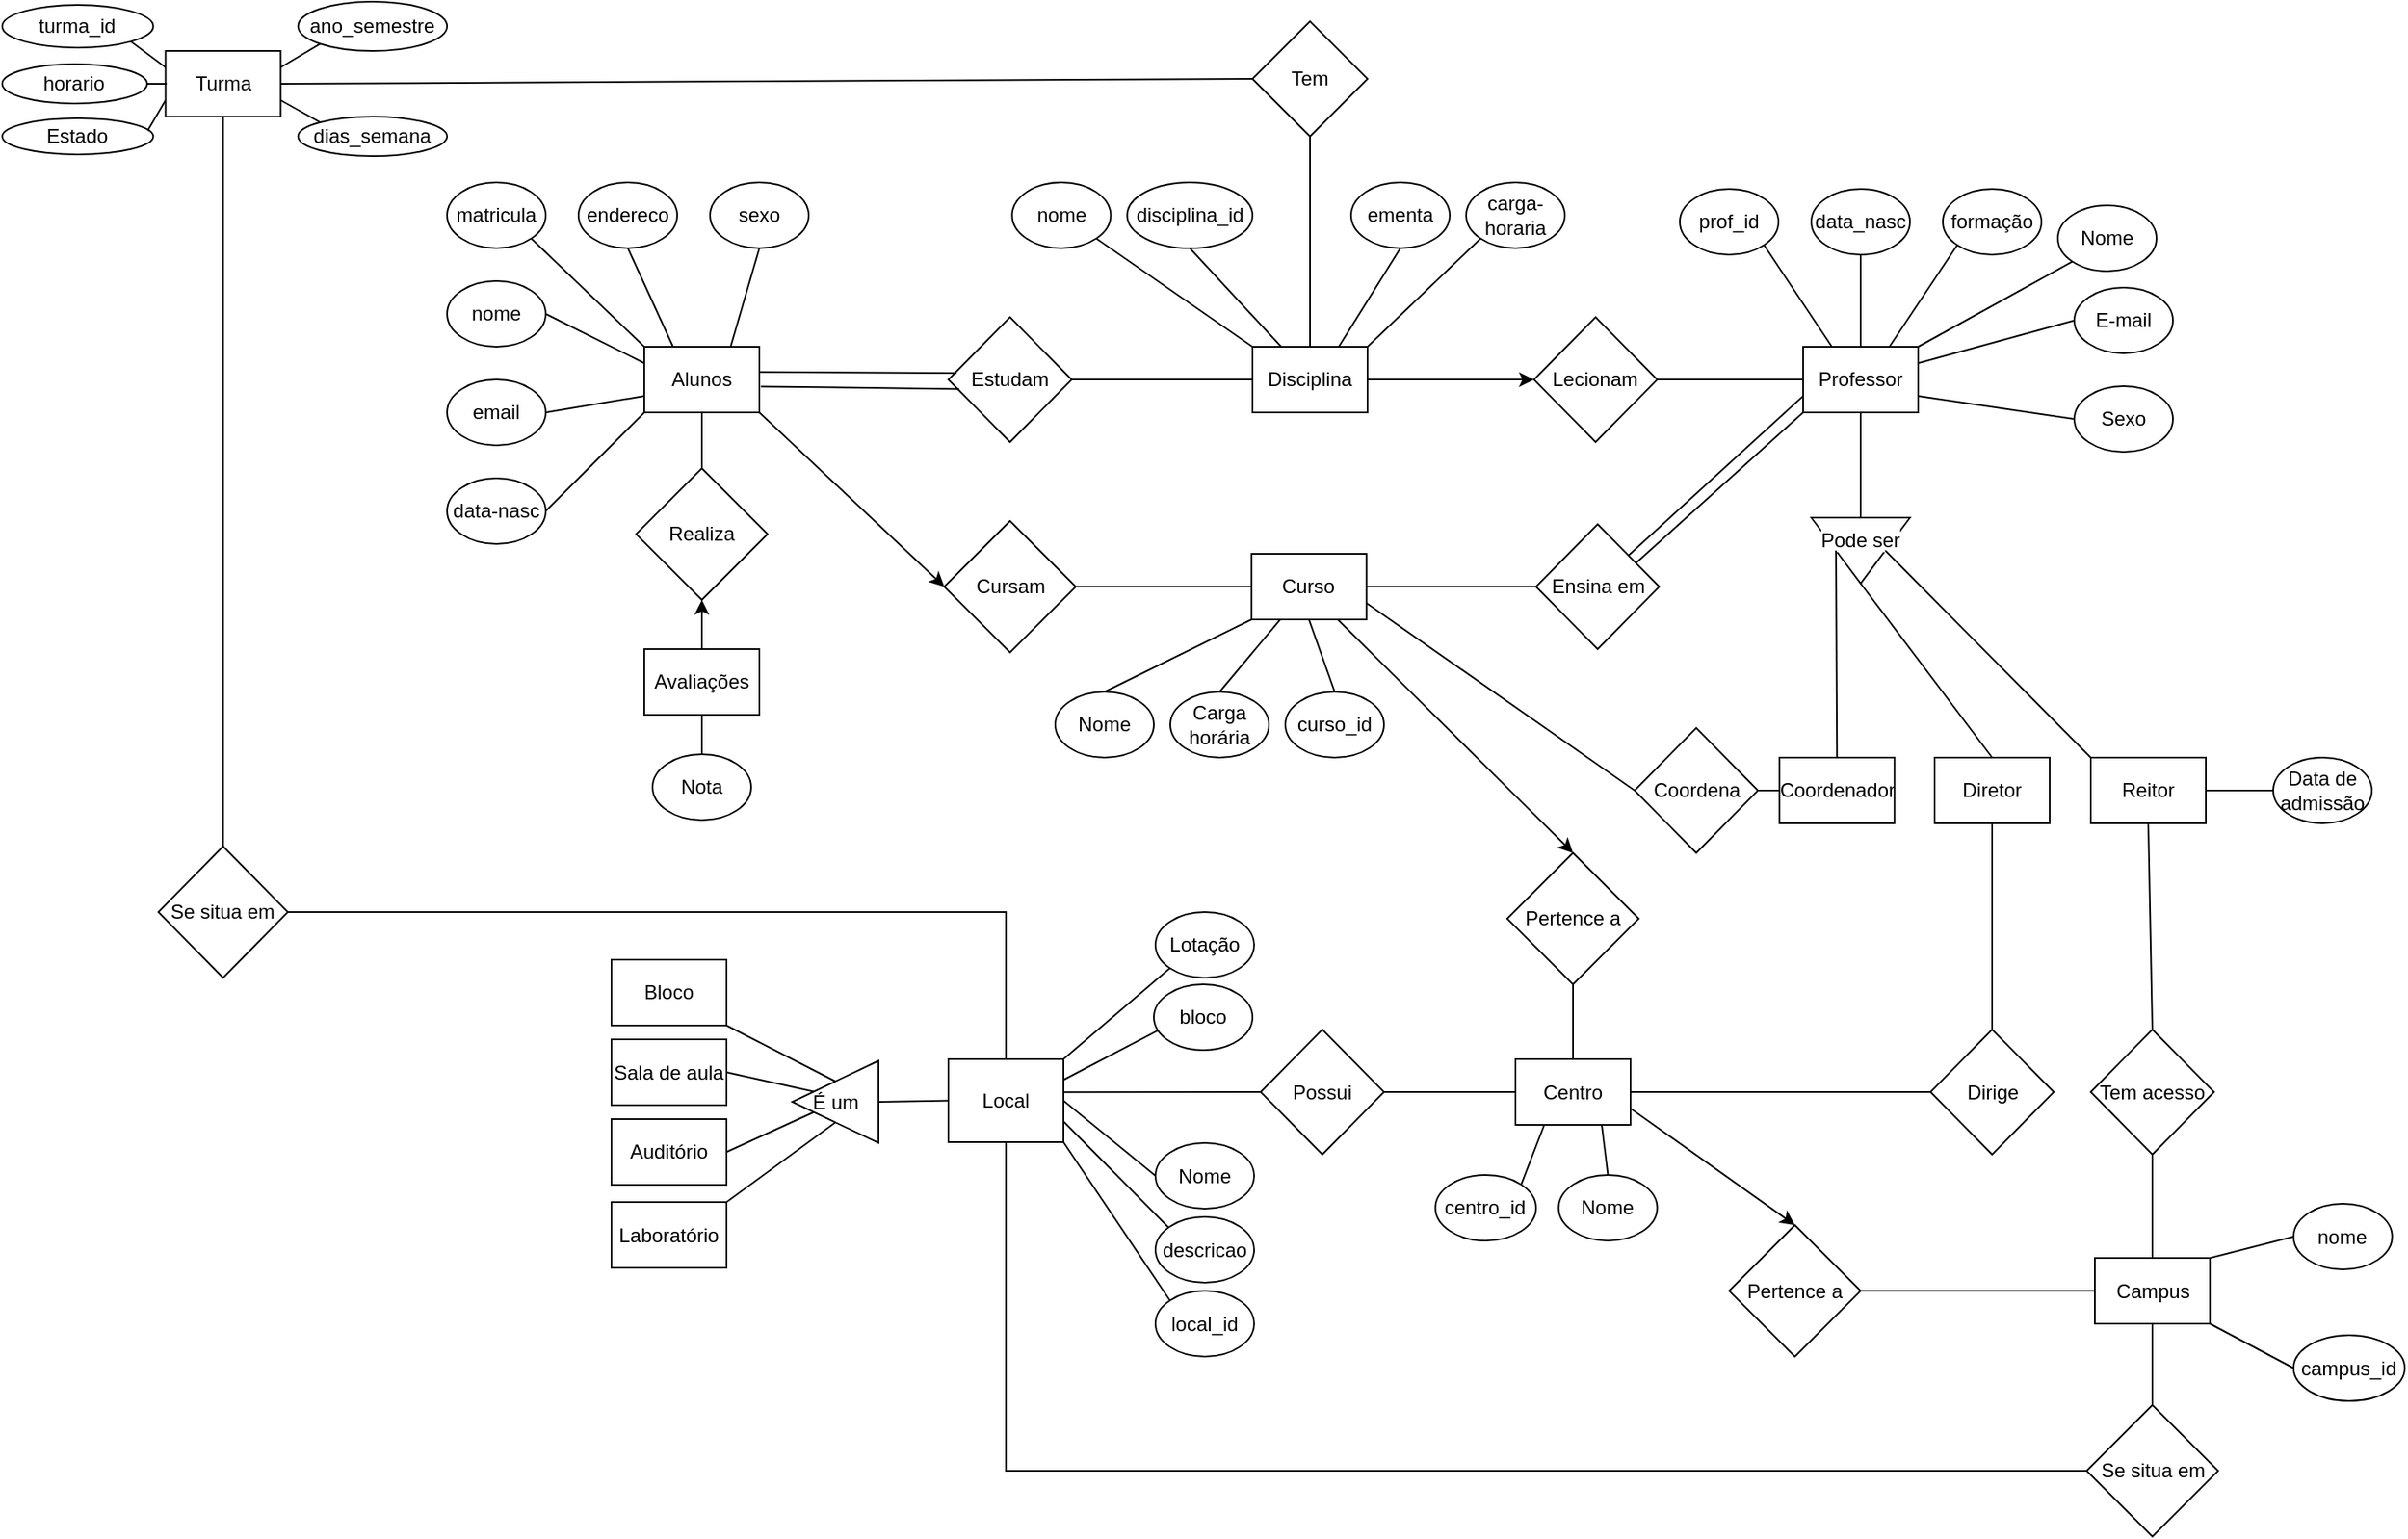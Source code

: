 <mxfile version="20.3.6" type="github">
  <diagram id="R2lEEEUBdFMjLlhIrx00" name="Page-1">
    <mxGraphModel dx="1276" dy="945" grid="0" gridSize="10" guides="1" tooltips="1" connect="1" arrows="1" fold="1" page="0" pageScale="1" pageWidth="1169" pageHeight="827" math="0" shadow="0" extFonts="Permanent Marker^https://fonts.googleapis.com/css?family=Permanent+Marker">
      <root>
        <mxCell id="0" />
        <mxCell id="1" parent="0" />
        <mxCell id="e1uVySr2OCQzvFWpXJg2-6" value="Professor" style="rounded=0;whiteSpace=wrap;html=1;" parent="1" vertex="1">
          <mxGeometry x="685" y="136" width="70" height="40" as="geometry" />
        </mxCell>
        <mxCell id="LbVnibOzP1Dr1l7WmBHD-3" style="rounded=0;orthogonalLoop=1;jettySize=auto;html=1;exitX=0;exitY=0.5;exitDx=0;exitDy=0;endArrow=none;endFill=0;entryX=1;entryY=0.5;entryDx=0;entryDy=0;" parent="1" source="e1uVySr2OCQzvFWpXJg2-7" target="e1uVySr2OCQzvFWpXJg2-99" edge="1">
          <mxGeometry relative="1" as="geometry">
            <mxPoint x="870" y="717.227" as="targetPoint" />
          </mxGeometry>
        </mxCell>
        <mxCell id="e1uVySr2OCQzvFWpXJg2-7" value="Campus" style="rounded=0;whiteSpace=wrap;html=1;" parent="1" vertex="1">
          <mxGeometry x="862.5" y="690.5" width="70" height="40" as="geometry" />
        </mxCell>
        <mxCell id="e1uVySr2OCQzvFWpXJg2-8" value="Centro" style="rounded=0;whiteSpace=wrap;html=1;" parent="1" vertex="1">
          <mxGeometry x="510" y="569.5" width="70" height="40" as="geometry" />
        </mxCell>
        <mxCell id="LbVnibOzP1Dr1l7WmBHD-20" style="edgeStyle=none;rounded=0;orthogonalLoop=1;jettySize=auto;html=1;startArrow=none;startFill=0;endArrow=none;endFill=0;entryX=0;entryY=0.5;entryDx=0;entryDy=0;exitX=0.5;exitY=1;exitDx=0;exitDy=0;" parent="1" source="e1uVySr2OCQzvFWpXJg2-10" target="e1uVySr2OCQzvFWpXJg2-155" edge="1">
          <mxGeometry relative="1" as="geometry">
            <mxPoint x="850" y="830" as="targetPoint" />
            <mxPoint x="198" y="690" as="sourcePoint" />
            <Array as="points">
              <mxPoint x="200" y="820" />
            </Array>
          </mxGeometry>
        </mxCell>
        <mxCell id="LbVnibOzP1Dr1l7WmBHD-25" style="edgeStyle=none;rounded=0;orthogonalLoop=1;jettySize=auto;html=1;exitX=0.5;exitY=0;exitDx=0;exitDy=0;startArrow=none;startFill=0;endArrow=none;endFill=0;entryX=1;entryY=0.5;entryDx=0;entryDy=0;" parent="1" source="e1uVySr2OCQzvFWpXJg2-10" target="LbVnibOzP1Dr1l7WmBHD-24" edge="1">
          <mxGeometry relative="1" as="geometry">
            <mxPoint x="-230" y="480" as="targetPoint" />
            <Array as="points">
              <mxPoint x="200" y="480" />
            </Array>
          </mxGeometry>
        </mxCell>
        <mxCell id="LbVnibOzP1Dr1l7WmBHD-27" style="edgeStyle=none;rounded=0;orthogonalLoop=1;jettySize=auto;html=1;exitX=1;exitY=0.75;exitDx=0;exitDy=0;startArrow=none;startFill=0;endArrow=none;endFill=0;entryX=0.15;entryY=0.188;entryDx=0;entryDy=0;entryPerimeter=0;" parent="1" source="e1uVySr2OCQzvFWpXJg2-10" target="LbVnibOzP1Dr1l7WmBHD-28" edge="1">
          <mxGeometry relative="1" as="geometry">
            <mxPoint x="300" y="700" as="targetPoint" />
          </mxGeometry>
        </mxCell>
        <mxCell id="LbVnibOzP1Dr1l7WmBHD-30" style="edgeStyle=none;rounded=0;orthogonalLoop=1;jettySize=auto;html=1;exitX=1;exitY=0.25;exitDx=0;exitDy=0;entryX=0.053;entryY=0.692;entryDx=0;entryDy=0;startArrow=none;startFill=0;endArrow=none;endFill=0;entryPerimeter=0;" parent="1" source="e1uVySr2OCQzvFWpXJg2-10" target="LbVnibOzP1Dr1l7WmBHD-29" edge="1">
          <mxGeometry relative="1" as="geometry" />
        </mxCell>
        <mxCell id="LbVnibOzP1Dr1l7WmBHD-31" style="edgeStyle=none;rounded=0;orthogonalLoop=1;jettySize=auto;html=1;exitX=1.001;exitY=0.399;exitDx=0;exitDy=0;startArrow=none;startFill=0;endArrow=none;endFill=0;exitPerimeter=0;entryX=0;entryY=0.5;entryDx=0;entryDy=0;" parent="1" source="e1uVySr2OCQzvFWpXJg2-10" target="LbVnibOzP1Dr1l7WmBHD-32" edge="1">
          <mxGeometry relative="1" as="geometry">
            <mxPoint x="340" y="600" as="targetPoint" />
          </mxGeometry>
        </mxCell>
        <mxCell id="e1uVySr2OCQzvFWpXJg2-10" value="Local" style="rounded=0;whiteSpace=wrap;html=1;" parent="1" vertex="1">
          <mxGeometry x="165" y="569.5" width="70" height="50.5" as="geometry" />
        </mxCell>
        <mxCell id="e1uVySr2OCQzvFWpXJg2-32" value="Nome" style="ellipse;whiteSpace=wrap;html=1;" parent="1" vertex="1">
          <mxGeometry x="840" y="50" width="60" height="40" as="geometry" />
        </mxCell>
        <mxCell id="e1uVySr2OCQzvFWpXJg2-33" value="prof_id" style="ellipse;whiteSpace=wrap;html=1;" parent="1" vertex="1">
          <mxGeometry x="610" y="40" width="60" height="40" as="geometry" />
        </mxCell>
        <mxCell id="e1uVySr2OCQzvFWpXJg2-34" value="E-mail" style="ellipse;whiteSpace=wrap;html=1;" parent="1" vertex="1">
          <mxGeometry x="850" y="100" width="60" height="40" as="geometry" />
        </mxCell>
        <mxCell id="e1uVySr2OCQzvFWpXJg2-35" value="Sexo" style="ellipse;whiteSpace=wrap;html=1;" parent="1" vertex="1">
          <mxGeometry x="850" y="160" width="60" height="40" as="geometry" />
        </mxCell>
        <mxCell id="e1uVySr2OCQzvFWpXJg2-36" value="data_nasc" style="ellipse;whiteSpace=wrap;html=1;" parent="1" vertex="1">
          <mxGeometry x="690" y="40" width="60" height="40" as="geometry" />
        </mxCell>
        <mxCell id="e1uVySr2OCQzvFWpXJg2-37" value="formação" style="ellipse;whiteSpace=wrap;html=1;" parent="1" vertex="1">
          <mxGeometry x="770" y="40" width="60" height="40" as="geometry" />
        </mxCell>
        <mxCell id="e1uVySr2OCQzvFWpXJg2-38" value="campus_id" style="ellipse;whiteSpace=wrap;html=1;" parent="1" vertex="1">
          <mxGeometry x="983.38" y="737.5" width="67.62" height="40" as="geometry" />
        </mxCell>
        <mxCell id="e1uVySr2OCQzvFWpXJg2-39" value="nome" style="ellipse;whiteSpace=wrap;html=1;" parent="1" vertex="1">
          <mxGeometry x="983.38" y="657.5" width="60" height="40" as="geometry" />
        </mxCell>
        <mxCell id="e1uVySr2OCQzvFWpXJg2-41" value="centro_id" style="ellipse;whiteSpace=wrap;html=1;" parent="1" vertex="1">
          <mxGeometry x="461.25" y="640" width="61.25" height="40" as="geometry" />
        </mxCell>
        <mxCell id="e1uVySr2OCQzvFWpXJg2-42" value="Nome" style="ellipse;whiteSpace=wrap;html=1;" parent="1" vertex="1">
          <mxGeometry x="536.25" y="640" width="60" height="40" as="geometry" />
        </mxCell>
        <mxCell id="e1uVySr2OCQzvFWpXJg2-48" value="local_id" style="ellipse;whiteSpace=wrap;html=1;" parent="1" vertex="1">
          <mxGeometry x="291.0" y="710.5" width="60" height="40" as="geometry" />
        </mxCell>
        <mxCell id="e1uVySr2OCQzvFWpXJg2-49" value="Nome" style="ellipse;whiteSpace=wrap;html=1;" parent="1" vertex="1">
          <mxGeometry x="291.0" y="620.5" width="60" height="40" as="geometry" />
        </mxCell>
        <mxCell id="e1uVySr2OCQzvFWpXJg2-52" value="Lotação" style="ellipse;whiteSpace=wrap;html=1;" parent="1" vertex="1">
          <mxGeometry x="291.0" y="480" width="60" height="40" as="geometry" />
        </mxCell>
        <mxCell id="e1uVySr2OCQzvFWpXJg2-53" value="Laboratório" style="rounded=0;whiteSpace=wrap;html=1;" parent="1" vertex="1">
          <mxGeometry x="-40" y="656.5" width="70" height="40" as="geometry" />
        </mxCell>
        <mxCell id="e1uVySr2OCQzvFWpXJg2-54" value="Auditório" style="rounded=0;whiteSpace=wrap;html=1;" parent="1" vertex="1">
          <mxGeometry x="-40" y="606" width="70" height="40" as="geometry" />
        </mxCell>
        <mxCell id="e1uVySr2OCQzvFWpXJg2-55" value="Sala de aula" style="rounded=0;whiteSpace=wrap;html=1;" parent="1" vertex="1">
          <mxGeometry x="-40" y="557.5" width="70" height="40" as="geometry" />
        </mxCell>
        <mxCell id="e1uVySr2OCQzvFWpXJg2-56" value="Bloco" style="rounded=0;whiteSpace=wrap;html=1;" parent="1" vertex="1">
          <mxGeometry x="-40" y="509" width="70" height="40" as="geometry" />
        </mxCell>
        <mxCell id="e1uVySr2OCQzvFWpXJg2-57" value="É um" style="triangle;whiteSpace=wrap;html=1;flipH=1;" parent="1" vertex="1">
          <mxGeometry x="70" y="570.5" width="52.5" height="50" as="geometry" />
        </mxCell>
        <mxCell id="e1uVySr2OCQzvFWpXJg2-64" value="Cursam" style="rhombus;whiteSpace=wrap;html=1;" parent="1" vertex="1">
          <mxGeometry x="162.5" y="242" width="80" height="80" as="geometry" />
        </mxCell>
        <mxCell id="e1uVySr2OCQzvFWpXJg2-65" value="Curso" style="rounded=0;whiteSpace=wrap;html=1;" parent="1" vertex="1">
          <mxGeometry x="349.37" y="262" width="70" height="40" as="geometry" />
        </mxCell>
        <mxCell id="e1uVySr2OCQzvFWpXJg2-66" value="curso_id" style="ellipse;whiteSpace=wrap;html=1;" parent="1" vertex="1">
          <mxGeometry x="370" y="346" width="60" height="40" as="geometry" />
        </mxCell>
        <mxCell id="e1uVySr2OCQzvFWpXJg2-69" value="Carga horária" style="ellipse;whiteSpace=wrap;html=1;" parent="1" vertex="1">
          <mxGeometry x="300" y="346" width="60" height="40" as="geometry" />
        </mxCell>
        <mxCell id="e1uVySr2OCQzvFWpXJg2-70" value="" style="endArrow=none;html=1;rounded=0;exitX=1;exitY=0.5;exitDx=0;exitDy=0;entryX=0;entryY=0.5;entryDx=0;entryDy=0;" parent="1" source="e1uVySr2OCQzvFWpXJg2-64" target="e1uVySr2OCQzvFWpXJg2-65" edge="1">
          <mxGeometry width="50" height="50" relative="1" as="geometry">
            <mxPoint x="400" y="400" as="sourcePoint" />
            <mxPoint x="450" y="350" as="targetPoint" />
          </mxGeometry>
        </mxCell>
        <mxCell id="e1uVySr2OCQzvFWpXJg2-71" value="" style="endArrow=none;html=1;rounded=0;exitX=0;exitY=0.5;exitDx=0;exitDy=0;endFill=0;startArrow=classic;startFill=1;strokeWidth=1;entryX=1;entryY=1;entryDx=0;entryDy=0;" parent="1" source="e1uVySr2OCQzvFWpXJg2-64" target="e1uVySr2OCQzvFWpXJg2-203" edge="1">
          <mxGeometry width="50" height="50" relative="1" as="geometry">
            <mxPoint x="400" y="400" as="sourcePoint" />
            <mxPoint x="210" y="390" as="targetPoint" />
          </mxGeometry>
        </mxCell>
        <mxCell id="e1uVySr2OCQzvFWpXJg2-84" value="" style="endArrow=none;html=1;rounded=0;strokeWidth=1;entryX=0;entryY=1;entryDx=0;entryDy=0;exitX=0.5;exitY=0;exitDx=0;exitDy=0;" parent="1" source="e1uVySr2OCQzvFWpXJg2-166" target="e1uVySr2OCQzvFWpXJg2-65" edge="1">
          <mxGeometry width="50" height="50" relative="1" as="geometry">
            <mxPoint x="310" y="460" as="sourcePoint" />
            <mxPoint x="350" y="484" as="targetPoint" />
          </mxGeometry>
        </mxCell>
        <mxCell id="e1uVySr2OCQzvFWpXJg2-85" value="" style="endArrow=none;html=1;rounded=0;strokeWidth=1;entryX=0.25;entryY=1;entryDx=0;entryDy=0;exitX=0.5;exitY=0;exitDx=0;exitDy=0;" parent="1" source="e1uVySr2OCQzvFWpXJg2-69" target="e1uVySr2OCQzvFWpXJg2-65" edge="1">
          <mxGeometry width="50" height="50" relative="1" as="geometry">
            <mxPoint x="330" y="510" as="sourcePoint" />
            <mxPoint x="340" y="474" as="targetPoint" />
          </mxGeometry>
        </mxCell>
        <mxCell id="e1uVySr2OCQzvFWpXJg2-86" value="" style="endArrow=none;html=1;rounded=0;strokeWidth=1;exitX=0.5;exitY=0;exitDx=0;exitDy=0;entryX=0.5;entryY=1;entryDx=0;entryDy=0;" parent="1" source="e1uVySr2OCQzvFWpXJg2-66" target="e1uVySr2OCQzvFWpXJg2-65" edge="1">
          <mxGeometry width="50" height="50" relative="1" as="geometry">
            <mxPoint x="320" y="504" as="sourcePoint" />
            <mxPoint x="350" y="484" as="targetPoint" />
          </mxGeometry>
        </mxCell>
        <mxCell id="e1uVySr2OCQzvFWpXJg2-88" value="Reitor" style="rounded=0;whiteSpace=wrap;html=1;" parent="1" vertex="1">
          <mxGeometry x="860" y="386" width="70" height="40" as="geometry" />
        </mxCell>
        <mxCell id="e1uVySr2OCQzvFWpXJg2-89" value="Data de admissão" style="ellipse;whiteSpace=wrap;html=1;" parent="1" vertex="1">
          <mxGeometry x="971" y="386" width="60" height="40" as="geometry" />
        </mxCell>
        <mxCell id="e1uVySr2OCQzvFWpXJg2-93" value="" style="endArrow=none;html=1;rounded=0;strokeWidth=1;exitX=0.5;exitY=0;exitDx=0;exitDy=0;entryX=0.75;entryY=1;entryDx=0;entryDy=0;" parent="1" source="e1uVySr2OCQzvFWpXJg2-42" target="e1uVySr2OCQzvFWpXJg2-8" edge="1">
          <mxGeometry width="50" height="50" relative="1" as="geometry">
            <mxPoint x="521.87" y="569.5" as="sourcePoint" />
            <mxPoint x="571.87" y="519.5" as="targetPoint" />
          </mxGeometry>
        </mxCell>
        <mxCell id="e1uVySr2OCQzvFWpXJg2-96" value="Pertence&amp;nbsp;a" style="rhombus;whiteSpace=wrap;html=1;" parent="1" vertex="1">
          <mxGeometry x="505" y="444" width="80" height="80" as="geometry" />
        </mxCell>
        <mxCell id="e1uVySr2OCQzvFWpXJg2-97" value="" style="endArrow=classic;html=1;rounded=0;strokeWidth=1;exitX=0.75;exitY=1;exitDx=0;exitDy=0;entryX=0.5;entryY=0;entryDx=0;entryDy=0;" parent="1" source="e1uVySr2OCQzvFWpXJg2-65" target="e1uVySr2OCQzvFWpXJg2-96" edge="1">
          <mxGeometry width="50" height="50" relative="1" as="geometry">
            <mxPoint x="520" y="720" as="sourcePoint" />
            <mxPoint x="570" y="670" as="targetPoint" />
          </mxGeometry>
        </mxCell>
        <mxCell id="e1uVySr2OCQzvFWpXJg2-98" value="" style="endArrow=none;html=1;rounded=0;strokeWidth=1;exitX=0.5;exitY=1;exitDx=0;exitDy=0;entryX=0.5;entryY=0;entryDx=0;entryDy=0;" parent="1" source="e1uVySr2OCQzvFWpXJg2-96" target="e1uVySr2OCQzvFWpXJg2-8" edge="1">
          <mxGeometry width="50" height="50" relative="1" as="geometry">
            <mxPoint x="520" y="720" as="sourcePoint" />
            <mxPoint x="570" y="670" as="targetPoint" />
          </mxGeometry>
        </mxCell>
        <mxCell id="e1uVySr2OCQzvFWpXJg2-99" value="Pertence&amp;nbsp;a" style="rhombus;whiteSpace=wrap;html=1;" parent="1" vertex="1">
          <mxGeometry x="640" y="670.5" width="80" height="80" as="geometry" />
        </mxCell>
        <mxCell id="e1uVySr2OCQzvFWpXJg2-100" value="" style="endArrow=classic;html=1;rounded=0;strokeWidth=1;entryX=0.5;entryY=0;entryDx=0;entryDy=0;exitX=1;exitY=0.75;exitDx=0;exitDy=0;" parent="1" source="e1uVySr2OCQzvFWpXJg2-8" target="e1uVySr2OCQzvFWpXJg2-99" edge="1">
          <mxGeometry width="50" height="50" relative="1" as="geometry">
            <mxPoint x="560" y="623" as="sourcePoint" />
            <mxPoint x="370.62" y="743" as="targetPoint" />
          </mxGeometry>
        </mxCell>
        <mxCell id="e1uVySr2OCQzvFWpXJg2-126" value="Lecionam" style="rhombus;whiteSpace=wrap;html=1;" parent="1" vertex="1">
          <mxGeometry x="521.25" y="118" width="75" height="76" as="geometry" />
        </mxCell>
        <mxCell id="e1uVySr2OCQzvFWpXJg2-127" value="" style="endArrow=none;html=1;rounded=0;strokeWidth=1;exitX=0;exitY=0.5;exitDx=0;exitDy=0;endFill=0;startArrow=classic;startFill=1;entryX=1;entryY=0.5;entryDx=0;entryDy=0;" parent="1" source="e1uVySr2OCQzvFWpXJg2-126" target="e1uVySr2OCQzvFWpXJg2-217" edge="1">
          <mxGeometry width="50" height="50" relative="1" as="geometry">
            <mxPoint x="550" y="160" as="sourcePoint" />
            <mxPoint x="610" y="150" as="targetPoint" />
          </mxGeometry>
        </mxCell>
        <mxCell id="e1uVySr2OCQzvFWpXJg2-128" value="" style="endArrow=none;html=1;rounded=0;strokeWidth=1;entryX=0;entryY=0.5;entryDx=0;entryDy=0;" parent="1" source="e1uVySr2OCQzvFWpXJg2-126" target="e1uVySr2OCQzvFWpXJg2-6" edge="1">
          <mxGeometry width="50" height="50" relative="1" as="geometry">
            <mxPoint x="810" y="160" as="sourcePoint" />
            <mxPoint x="677.5" y="160" as="targetPoint" />
          </mxGeometry>
        </mxCell>
        <mxCell id="e1uVySr2OCQzvFWpXJg2-129" value="" style="endArrow=none;html=1;rounded=0;strokeWidth=1;exitX=1;exitY=1;exitDx=0;exitDy=0;entryX=0.25;entryY=0;entryDx=0;entryDy=0;" parent="1" source="e1uVySr2OCQzvFWpXJg2-33" target="e1uVySr2OCQzvFWpXJg2-6" edge="1">
          <mxGeometry width="50" height="50" relative="1" as="geometry">
            <mxPoint x="750" y="230" as="sourcePoint" />
            <mxPoint x="800" y="180" as="targetPoint" />
          </mxGeometry>
        </mxCell>
        <mxCell id="e1uVySr2OCQzvFWpXJg2-130" value="" style="endArrow=none;html=1;rounded=0;strokeWidth=1;exitX=0.5;exitY=1;exitDx=0;exitDy=0;entryX=0.5;entryY=0;entryDx=0;entryDy=0;" parent="1" source="e1uVySr2OCQzvFWpXJg2-36" target="e1uVySr2OCQzvFWpXJg2-6" edge="1">
          <mxGeometry width="50" height="50" relative="1" as="geometry">
            <mxPoint x="671.213" y="84.142" as="sourcePoint" />
            <mxPoint x="695" y="150" as="targetPoint" />
          </mxGeometry>
        </mxCell>
        <mxCell id="e1uVySr2OCQzvFWpXJg2-131" value="" style="endArrow=none;html=1;rounded=0;strokeWidth=1;exitX=0;exitY=1;exitDx=0;exitDy=0;entryX=0.75;entryY=0;entryDx=0;entryDy=0;" parent="1" source="e1uVySr2OCQzvFWpXJg2-37" target="e1uVySr2OCQzvFWpXJg2-6" edge="1">
          <mxGeometry width="50" height="50" relative="1" as="geometry">
            <mxPoint x="730" y="90" as="sourcePoint" />
            <mxPoint x="720" y="150" as="targetPoint" />
          </mxGeometry>
        </mxCell>
        <mxCell id="e1uVySr2OCQzvFWpXJg2-132" value="" style="endArrow=none;html=1;rounded=0;strokeWidth=1;exitX=0;exitY=1;exitDx=0;exitDy=0;entryX=1;entryY=0;entryDx=0;entryDy=0;" parent="1" source="e1uVySr2OCQzvFWpXJg2-32" target="e1uVySr2OCQzvFWpXJg2-6" edge="1">
          <mxGeometry width="50" height="50" relative="1" as="geometry">
            <mxPoint x="788.787" y="84.142" as="sourcePoint" />
            <mxPoint x="730" y="150" as="targetPoint" />
          </mxGeometry>
        </mxCell>
        <mxCell id="e1uVySr2OCQzvFWpXJg2-133" value="" style="endArrow=none;html=1;rounded=0;strokeWidth=1;exitX=0;exitY=0.5;exitDx=0;exitDy=0;entryX=1;entryY=0.25;entryDx=0;entryDy=0;" parent="1" source="e1uVySr2OCQzvFWpXJg2-34" target="e1uVySr2OCQzvFWpXJg2-6" edge="1">
          <mxGeometry width="50" height="50" relative="1" as="geometry">
            <mxPoint x="868.787" y="84.142" as="sourcePoint" />
            <mxPoint x="765" y="150" as="targetPoint" />
          </mxGeometry>
        </mxCell>
        <mxCell id="e1uVySr2OCQzvFWpXJg2-134" value="" style="endArrow=none;html=1;rounded=0;strokeWidth=1;exitX=0;exitY=0.5;exitDx=0;exitDy=0;entryX=1;entryY=0.75;entryDx=0;entryDy=0;" parent="1" source="e1uVySr2OCQzvFWpXJg2-35" target="e1uVySr2OCQzvFWpXJg2-6" edge="1">
          <mxGeometry width="50" height="50" relative="1" as="geometry">
            <mxPoint x="860" y="130" as="sourcePoint" />
            <mxPoint x="765" y="160" as="targetPoint" />
          </mxGeometry>
        </mxCell>
        <mxCell id="LbVnibOzP1Dr1l7WmBHD-16" style="edgeStyle=none;rounded=0;orthogonalLoop=1;jettySize=auto;html=1;exitX=1;exitY=0.75;exitDx=0;exitDy=0;startArrow=none;startFill=0;endArrow=none;endFill=0;entryX=0;entryY=0;entryDx=0;entryDy=0;" parent="1" source="e1uVySr2OCQzvFWpXJg2-135" target="LbVnibOzP1Dr1l7WmBHD-17" edge="1">
          <mxGeometry relative="1" as="geometry">
            <mxPoint x="-230.63" y="-8" as="targetPoint" />
          </mxGeometry>
        </mxCell>
        <mxCell id="LbVnibOzP1Dr1l7WmBHD-22" style="edgeStyle=none;rounded=0;orthogonalLoop=1;jettySize=auto;html=1;exitX=1;exitY=0.5;exitDx=0;exitDy=0;startArrow=none;startFill=0;endArrow=none;endFill=0;entryX=0;entryY=0.5;entryDx=0;entryDy=0;" parent="1" source="e1uVySr2OCQzvFWpXJg2-135" target="e1uVySr2OCQzvFWpXJg2-140" edge="1">
          <mxGeometry relative="1" as="geometry">
            <mxPoint x="170" y="-80" as="targetPoint" />
          </mxGeometry>
        </mxCell>
        <mxCell id="LbVnibOzP1Dr1l7WmBHD-26" style="edgeStyle=none;rounded=0;orthogonalLoop=1;jettySize=auto;html=1;exitX=0.5;exitY=1;exitDx=0;exitDy=0;startArrow=none;startFill=0;endArrow=none;endFill=0;entryX=0.5;entryY=0;entryDx=0;entryDy=0;" parent="1" source="e1uVySr2OCQzvFWpXJg2-135" target="LbVnibOzP1Dr1l7WmBHD-24" edge="1">
          <mxGeometry relative="1" as="geometry">
            <mxPoint x="-276.323" y="440" as="targetPoint" />
          </mxGeometry>
        </mxCell>
        <mxCell id="e1uVySr2OCQzvFWpXJg2-135" value="Turma" style="rounded=0;whiteSpace=wrap;html=1;" parent="1" vertex="1">
          <mxGeometry x="-311.26" y="-44" width="70" height="40" as="geometry" />
        </mxCell>
        <mxCell id="e1uVySr2OCQzvFWpXJg2-136" value="turma_id" style="ellipse;whiteSpace=wrap;html=1;" parent="1" vertex="1">
          <mxGeometry x="-410.63" y="-72" width="91.88" height="26" as="geometry" />
        </mxCell>
        <mxCell id="e1uVySr2OCQzvFWpXJg2-137" value="ano_semestre" style="ellipse;whiteSpace=wrap;html=1;" parent="1" vertex="1">
          <mxGeometry x="-230.63" y="-74" width="90.63" height="30" as="geometry" />
        </mxCell>
        <mxCell id="e1uVySr2OCQzvFWpXJg2-138" value="Estado" style="ellipse;whiteSpace=wrap;html=1;" parent="1" vertex="1">
          <mxGeometry x="-410.63" y="-3" width="91.88" height="22" as="geometry" />
        </mxCell>
        <mxCell id="e1uVySr2OCQzvFWpXJg2-139" value="horario" style="ellipse;whiteSpace=wrap;html=1;" parent="1" vertex="1">
          <mxGeometry x="-410.63" y="-36" width="88.13" height="24" as="geometry" />
        </mxCell>
        <mxCell id="e1uVySr2OCQzvFWpXJg2-140" value="Tem" style="rhombus;whiteSpace=wrap;html=1;" parent="1" vertex="1">
          <mxGeometry x="350" y="-62" width="70" height="70" as="geometry" />
        </mxCell>
        <mxCell id="e1uVySr2OCQzvFWpXJg2-146" value="" style="endArrow=none;html=1;rounded=0;strokeWidth=1;exitX=0.963;exitY=0.343;exitDx=0;exitDy=0;entryX=0;entryY=0.75;entryDx=0;entryDy=0;exitPerimeter=0;" parent="1" source="e1uVySr2OCQzvFWpXJg2-138" target="e1uVySr2OCQzvFWpXJg2-135" edge="1">
          <mxGeometry width="50" height="50" relative="1" as="geometry">
            <mxPoint x="-111.26" y="2" as="sourcePoint" />
            <mxPoint x="-61.26" y="-48" as="targetPoint" />
          </mxGeometry>
        </mxCell>
        <mxCell id="e1uVySr2OCQzvFWpXJg2-147" value="" style="endArrow=none;html=1;rounded=0;strokeWidth=1;exitX=1;exitY=1;exitDx=0;exitDy=0;entryX=0;entryY=0.25;entryDx=0;entryDy=0;" parent="1" source="e1uVySr2OCQzvFWpXJg2-136" target="e1uVySr2OCQzvFWpXJg2-135" edge="1">
          <mxGeometry width="50" height="50" relative="1" as="geometry">
            <mxPoint x="-320.202" y="7.755" as="sourcePoint" />
            <mxPoint x="-301.26" y="-4" as="targetPoint" />
          </mxGeometry>
        </mxCell>
        <mxCell id="e1uVySr2OCQzvFWpXJg2-148" value="" style="endArrow=none;html=1;rounded=0;strokeWidth=1;exitX=1;exitY=0.25;exitDx=0;exitDy=0;entryX=0;entryY=1;entryDx=0;entryDy=0;" parent="1" source="e1uVySr2OCQzvFWpXJg2-135" target="e1uVySr2OCQzvFWpXJg2-137" edge="1">
          <mxGeometry width="50" height="50" relative="1" as="geometry">
            <mxPoint x="-320.202" y="-33.755" as="sourcePoint" />
            <mxPoint x="-301.26" y="-24" as="targetPoint" />
          </mxGeometry>
        </mxCell>
        <mxCell id="e1uVySr2OCQzvFWpXJg2-149" value="" style="endArrow=none;html=1;rounded=0;strokeWidth=1;entryX=1;entryY=0.5;entryDx=0;entryDy=0;" parent="1" target="e1uVySr2OCQzvFWpXJg2-139" edge="1">
          <mxGeometry width="50" height="50" relative="1" as="geometry">
            <mxPoint x="-310.63" y="-24" as="sourcePoint" />
            <mxPoint x="-320.63" y="-24" as="targetPoint" />
          </mxGeometry>
        </mxCell>
        <mxCell id="e1uVySr2OCQzvFWpXJg2-151" value="Dirige" style="rhombus;whiteSpace=wrap;html=1;" parent="1" vertex="1">
          <mxGeometry x="762.5" y="551.5" width="75" height="76" as="geometry" />
        </mxCell>
        <mxCell id="e1uVySr2OCQzvFWpXJg2-153" value="" style="endArrow=none;html=1;rounded=0;strokeWidth=1;entryX=0;entryY=0.5;entryDx=0;entryDy=0;exitX=1;exitY=0.5;exitDx=0;exitDy=0;" parent="1" source="e1uVySr2OCQzvFWpXJg2-8" target="e1uVySr2OCQzvFWpXJg2-151" edge="1">
          <mxGeometry width="50" height="50" relative="1" as="geometry">
            <mxPoint x="570" y="580" as="sourcePoint" />
            <mxPoint x="890" y="490" as="targetPoint" />
          </mxGeometry>
        </mxCell>
        <mxCell id="e1uVySr2OCQzvFWpXJg2-155" value="Se situa em" style="rhombus;whiteSpace=wrap;html=1;" parent="1" vertex="1">
          <mxGeometry x="857.5" y="780" width="80" height="80" as="geometry" />
        </mxCell>
        <mxCell id="e1uVySr2OCQzvFWpXJg2-159" value="" style="endArrow=none;html=1;rounded=0;strokeWidth=1;exitX=1;exitY=0;exitDx=0;exitDy=0;entryX=0;entryY=0.5;entryDx=0;entryDy=0;" parent="1" source="e1uVySr2OCQzvFWpXJg2-7" target="e1uVySr2OCQzvFWpXJg2-39" edge="1">
          <mxGeometry width="50" height="50" relative="1" as="geometry">
            <mxPoint x="1043.38" y="707.5" as="sourcePoint" />
            <mxPoint x="1093.38" y="657.5" as="targetPoint" />
          </mxGeometry>
        </mxCell>
        <mxCell id="e1uVySr2OCQzvFWpXJg2-160" value="" style="endArrow=none;html=1;rounded=0;strokeWidth=1;exitX=1;exitY=1;exitDx=0;exitDy=0;entryX=0;entryY=0.5;entryDx=0;entryDy=0;" parent="1" source="e1uVySr2OCQzvFWpXJg2-7" target="e1uVySr2OCQzvFWpXJg2-38" edge="1">
          <mxGeometry width="50" height="50" relative="1" as="geometry">
            <mxPoint x="1163.38" y="707.5" as="sourcePoint" />
            <mxPoint x="1183.38" y="687.5" as="targetPoint" />
          </mxGeometry>
        </mxCell>
        <mxCell id="e1uVySr2OCQzvFWpXJg2-161" value="" style="endArrow=none;html=1;rounded=0;strokeWidth=1;exitX=0.25;exitY=1;exitDx=0;exitDy=0;entryX=1;entryY=0;entryDx=0;entryDy=0;" parent="1" source="e1uVySr2OCQzvFWpXJg2-8" target="e1uVySr2OCQzvFWpXJg2-41" edge="1">
          <mxGeometry width="50" height="50" relative="1" as="geometry">
            <mxPoint x="482.951" y="550.73" as="sourcePoint" />
            <mxPoint x="511.87" y="579.5" as="targetPoint" />
          </mxGeometry>
        </mxCell>
        <mxCell id="e1uVySr2OCQzvFWpXJg2-165" value="Pode ser" style="triangle;whiteSpace=wrap;html=1;flipH=1;direction=south;verticalAlign=top;labelBackgroundColor=default;" parent="1" vertex="1">
          <mxGeometry x="690" y="240" width="60" height="40" as="geometry" />
        </mxCell>
        <mxCell id="e1uVySr2OCQzvFWpXJg2-166" value="Nome" style="ellipse;whiteSpace=wrap;html=1;" parent="1" vertex="1">
          <mxGeometry x="230" y="346" width="60" height="40" as="geometry" />
        </mxCell>
        <mxCell id="e1uVySr2OCQzvFWpXJg2-168" value="Coordenador" style="rounded=0;whiteSpace=wrap;html=1;" parent="1" vertex="1">
          <mxGeometry x="670.62" y="386" width="70" height="40" as="geometry" />
        </mxCell>
        <mxCell id="e1uVySr2OCQzvFWpXJg2-171" value="" style="endArrow=none;html=1;rounded=0;strokeWidth=1;entryX=0.5;entryY=1;entryDx=0;entryDy=0;exitX=0;exitY=0.5;exitDx=0;exitDy=0;" parent="1" source="e1uVySr2OCQzvFWpXJg2-165" target="e1uVySr2OCQzvFWpXJg2-6" edge="1">
          <mxGeometry width="50" height="50" relative="1" as="geometry">
            <mxPoint x="990" y="410" as="sourcePoint" />
            <mxPoint x="1040" y="360" as="targetPoint" />
          </mxGeometry>
        </mxCell>
        <mxCell id="e1uVySr2OCQzvFWpXJg2-172" value="" style="endArrow=none;html=1;rounded=0;strokeWidth=1;entryX=0.5;entryY=1;entryDx=0;entryDy=0;exitX=0.5;exitY=0;exitDx=0;exitDy=0;" parent="1" source="e1uVySr2OCQzvFWpXJg2-168" target="e1uVySr2OCQzvFWpXJg2-165" edge="1">
          <mxGeometry width="50" height="50" relative="1" as="geometry">
            <mxPoint x="905" y="270" as="sourcePoint" />
            <mxPoint x="905" y="170" as="targetPoint" />
          </mxGeometry>
        </mxCell>
        <mxCell id="e1uVySr2OCQzvFWpXJg2-173" value="" style="endArrow=none;html=1;rounded=0;strokeWidth=1;entryX=1;entryY=0.5;entryDx=0;entryDy=0;exitX=0.5;exitY=0;exitDx=0;exitDy=0;" parent="1" source="LbVnibOzP1Dr1l7WmBHD-1" target="e1uVySr2OCQzvFWpXJg2-165" edge="1">
          <mxGeometry width="50" height="50" relative="1" as="geometry">
            <mxPoint x="895" y="400" as="sourcePoint" />
            <mxPoint x="905" y="300" as="targetPoint" />
          </mxGeometry>
        </mxCell>
        <mxCell id="e1uVySr2OCQzvFWpXJg2-174" value="" style="endArrow=none;html=1;rounded=0;strokeWidth=1;entryX=0.5;entryY=0;entryDx=0;entryDy=0;exitX=0;exitY=0;exitDx=0;exitDy=0;" parent="1" source="e1uVySr2OCQzvFWpXJg2-88" target="e1uVySr2OCQzvFWpXJg2-165" edge="1">
          <mxGeometry width="50" height="50" relative="1" as="geometry">
            <mxPoint x="890" y="414" as="sourcePoint" />
            <mxPoint x="905" y="310" as="targetPoint" />
          </mxGeometry>
        </mxCell>
        <mxCell id="e1uVySr2OCQzvFWpXJg2-175" value="" style="endArrow=none;html=1;rounded=0;strokeWidth=1;exitX=0.5;exitY=0;exitDx=0;exitDy=0;entryX=0.5;entryY=1;entryDx=0;entryDy=0;" parent="1" source="e1uVySr2OCQzvFWpXJg2-151" target="LbVnibOzP1Dr1l7WmBHD-1" edge="1">
          <mxGeometry width="50" height="50" relative="1" as="geometry">
            <mxPoint x="920" y="640" as="sourcePoint" />
            <mxPoint x="840" y="550" as="targetPoint" />
          </mxGeometry>
        </mxCell>
        <mxCell id="e1uVySr2OCQzvFWpXJg2-176" value="Coordena" style="rhombus;whiteSpace=wrap;html=1;" parent="1" vertex="1">
          <mxGeometry x="582.5" y="368" width="75" height="76" as="geometry" />
        </mxCell>
        <mxCell id="e1uVySr2OCQzvFWpXJg2-177" value="" style="endArrow=none;html=1;rounded=0;strokeWidth=1;exitX=0;exitY=0.5;exitDx=0;exitDy=0;entryX=1;entryY=0.75;entryDx=0;entryDy=0;" parent="1" source="e1uVySr2OCQzvFWpXJg2-176" target="e1uVySr2OCQzvFWpXJg2-65" edge="1">
          <mxGeometry width="50" height="50" relative="1" as="geometry">
            <mxPoint x="750" y="510" as="sourcePoint" />
            <mxPoint x="800" y="460" as="targetPoint" />
          </mxGeometry>
        </mxCell>
        <mxCell id="e1uVySr2OCQzvFWpXJg2-178" value="" style="endArrow=none;html=1;rounded=0;strokeWidth=1;exitX=1;exitY=0.5;exitDx=0;exitDy=0;entryX=0;entryY=0.5;entryDx=0;entryDy=0;" parent="1" source="e1uVySr2OCQzvFWpXJg2-176" target="e1uVySr2OCQzvFWpXJg2-168" edge="1">
          <mxGeometry width="50" height="50" relative="1" as="geometry">
            <mxPoint x="735" y="492" as="sourcePoint" />
            <mxPoint x="570" y="520" as="targetPoint" />
          </mxGeometry>
        </mxCell>
        <mxCell id="e1uVySr2OCQzvFWpXJg2-180" value="" style="endArrow=none;html=1;rounded=0;strokeWidth=1;exitX=0;exitY=0.5;exitDx=0;exitDy=0;entryX=1;entryY=0.5;entryDx=0;entryDy=0;" parent="1" source="e1uVySr2OCQzvFWpXJg2-89" target="e1uVySr2OCQzvFWpXJg2-88" edge="1">
          <mxGeometry width="50" height="50" relative="1" as="geometry">
            <mxPoint x="981" y="356" as="sourcePoint" />
            <mxPoint x="940" y="396" as="targetPoint" />
          </mxGeometry>
        </mxCell>
        <mxCell id="e1uVySr2OCQzvFWpXJg2-182" value="Tem acesso" style="rhombus;whiteSpace=wrap;html=1;" parent="1" vertex="1">
          <mxGeometry x="860" y="551.5" width="75" height="76" as="geometry" />
        </mxCell>
        <mxCell id="e1uVySr2OCQzvFWpXJg2-183" value="" style="endArrow=none;html=1;rounded=0;strokeWidth=1;entryX=0.5;entryY=1;entryDx=0;entryDy=0;exitX=0.5;exitY=0;exitDx=0;exitDy=0;" parent="1" source="e1uVySr2OCQzvFWpXJg2-7" target="e1uVySr2OCQzvFWpXJg2-182" edge="1">
          <mxGeometry width="50" height="50" relative="1" as="geometry">
            <mxPoint x="885" y="657.5" as="sourcePoint" />
            <mxPoint x="935" y="607.5" as="targetPoint" />
          </mxGeometry>
        </mxCell>
        <mxCell id="e1uVySr2OCQzvFWpXJg2-184" value="" style="endArrow=none;html=1;rounded=0;strokeWidth=1;entryX=0.5;entryY=0;entryDx=0;entryDy=0;exitX=0.5;exitY=1;exitDx=0;exitDy=0;" parent="1" source="e1uVySr2OCQzvFWpXJg2-88" target="e1uVySr2OCQzvFWpXJg2-182" edge="1">
          <mxGeometry width="50" height="50" relative="1" as="geometry">
            <mxPoint x="1064" y="930.0" as="sourcePoint" />
            <mxPoint x="1103.75" y="717" as="targetPoint" />
          </mxGeometry>
        </mxCell>
        <mxCell id="e1uVySr2OCQzvFWpXJg2-185" value="" style="endArrow=none;html=1;rounded=0;strokeWidth=1;entryX=0.5;entryY=0;entryDx=0;entryDy=0;exitX=0.5;exitY=1;exitDx=0;exitDy=0;" parent="1" source="e1uVySr2OCQzvFWpXJg2-7" target="e1uVySr2OCQzvFWpXJg2-155" edge="1">
          <mxGeometry width="50" height="50" relative="1" as="geometry">
            <mxPoint x="959.38" y="1037.5" as="sourcePoint" />
            <mxPoint x="897.5" y="777.5" as="targetPoint" />
          </mxGeometry>
        </mxCell>
        <mxCell id="e1uVySr2OCQzvFWpXJg2-187" value="" style="endArrow=none;html=1;rounded=0;strokeWidth=1;entryX=0;entryY=0.5;entryDx=0;entryDy=0;exitX=1;exitY=0.5;exitDx=0;exitDy=0;" parent="1" source="e1uVySr2OCQzvFWpXJg2-57" target="e1uVySr2OCQzvFWpXJg2-10" edge="1">
          <mxGeometry width="50" height="50" relative="1" as="geometry">
            <mxPoint x="131" y="667.5" as="sourcePoint" />
            <mxPoint x="-9" y="615.5" as="targetPoint" />
          </mxGeometry>
        </mxCell>
        <mxCell id="e1uVySr2OCQzvFWpXJg2-188" value="" style="endArrow=none;html=1;rounded=0;strokeWidth=1;entryX=0;entryY=0.25;entryDx=0;entryDy=0;exitX=1;exitY=0.5;exitDx=0;exitDy=0;" parent="1" source="e1uVySr2OCQzvFWpXJg2-55" target="e1uVySr2OCQzvFWpXJg2-57" edge="1">
          <mxGeometry width="50" height="50" relative="1" as="geometry">
            <mxPoint x="-74" y="618.5" as="sourcePoint" />
            <mxPoint x="45" y="620.5" as="targetPoint" />
          </mxGeometry>
        </mxCell>
        <mxCell id="e1uVySr2OCQzvFWpXJg2-189" value="" style="endArrow=none;html=1;rounded=0;strokeWidth=1;entryX=0;entryY=0.75;entryDx=0;entryDy=0;exitX=1;exitY=0.5;exitDx=0;exitDy=0;" parent="1" source="e1uVySr2OCQzvFWpXJg2-54" target="e1uVySr2OCQzvFWpXJg2-57" edge="1">
          <mxGeometry width="50" height="50" relative="1" as="geometry">
            <mxPoint x="-74" y="618.5" as="sourcePoint" />
            <mxPoint x="45" y="620.5" as="targetPoint" />
          </mxGeometry>
        </mxCell>
        <mxCell id="e1uVySr2OCQzvFWpXJg2-190" value="" style="endArrow=none;html=1;rounded=0;strokeWidth=1;entryX=0.5;entryY=1;entryDx=0;entryDy=0;exitX=1;exitY=0;exitDx=0;exitDy=0;" parent="1" source="e1uVySr2OCQzvFWpXJg2-53" target="e1uVySr2OCQzvFWpXJg2-57" edge="1">
          <mxGeometry width="50" height="50" relative="1" as="geometry">
            <mxPoint x="37.5" y="664.5" as="sourcePoint" />
            <mxPoint x="87.5" y="628.0" as="targetPoint" />
          </mxGeometry>
        </mxCell>
        <mxCell id="e1uVySr2OCQzvFWpXJg2-191" value="" style="endArrow=none;html=1;rounded=0;strokeWidth=1;entryX=0.5;entryY=0;entryDx=0;entryDy=0;exitX=1;exitY=1;exitDx=0;exitDy=0;" parent="1" source="e1uVySr2OCQzvFWpXJg2-56" target="e1uVySr2OCQzvFWpXJg2-57" edge="1">
          <mxGeometry width="50" height="50" relative="1" as="geometry">
            <mxPoint x="37.5" y="731.5" as="sourcePoint" />
            <mxPoint x="107.5" y="640.5" as="targetPoint" />
          </mxGeometry>
        </mxCell>
        <mxCell id="e1uVySr2OCQzvFWpXJg2-192" value="" style="endArrow=none;html=1;rounded=0;strokeWidth=1;entryX=1;entryY=0;entryDx=0;entryDy=0;exitX=0;exitY=1;exitDx=0;exitDy=0;" parent="1" source="e1uVySr2OCQzvFWpXJg2-52" target="e1uVySr2OCQzvFWpXJg2-10" edge="1">
          <mxGeometry width="50" height="50" relative="1" as="geometry">
            <mxPoint x="140.0" y="645.5" as="sourcePoint" />
            <mxPoint x="190.0" y="595.5" as="targetPoint" />
          </mxGeometry>
        </mxCell>
        <mxCell id="e1uVySr2OCQzvFWpXJg2-193" value="" style="endArrow=none;html=1;rounded=0;strokeWidth=1;entryX=0;entryY=0.5;entryDx=0;entryDy=0;exitX=1;exitY=0.5;exitDx=0;exitDy=0;" parent="1" source="e1uVySr2OCQzvFWpXJg2-10" target="e1uVySr2OCQzvFWpXJg2-49" edge="1">
          <mxGeometry width="50" height="50" relative="1" as="geometry">
            <mxPoint x="140.0" y="645.5" as="sourcePoint" />
            <mxPoint x="190.0" y="595.5" as="targetPoint" />
          </mxGeometry>
        </mxCell>
        <mxCell id="e1uVySr2OCQzvFWpXJg2-194" value="" style="endArrow=none;html=1;rounded=0;strokeWidth=1;entryX=0;entryY=0;entryDx=0;entryDy=0;exitX=1;exitY=1;exitDx=0;exitDy=0;" parent="1" source="e1uVySr2OCQzvFWpXJg2-10" target="e1uVySr2OCQzvFWpXJg2-48" edge="1">
          <mxGeometry width="50" height="50" relative="1" as="geometry">
            <mxPoint x="140.0" y="645.5" as="sourcePoint" />
            <mxPoint x="190.0" y="595.5" as="targetPoint" />
          </mxGeometry>
        </mxCell>
        <mxCell id="e1uVySr2OCQzvFWpXJg2-203" value="Alunos" style="rounded=0;whiteSpace=wrap;html=1;" parent="1" vertex="1">
          <mxGeometry x="-20.0" y="136" width="70" height="40" as="geometry" />
        </mxCell>
        <mxCell id="e1uVySr2OCQzvFWpXJg2-204" value="nome" style="ellipse;whiteSpace=wrap;html=1;" parent="1" vertex="1">
          <mxGeometry x="-140" y="96" width="60" height="40" as="geometry" />
        </mxCell>
        <mxCell id="e1uVySr2OCQzvFWpXJg2-205" value="matricula" style="ellipse;whiteSpace=wrap;html=1;" parent="1" vertex="1">
          <mxGeometry x="-140" y="36" width="60" height="40" as="geometry" />
        </mxCell>
        <mxCell id="e1uVySr2OCQzvFWpXJg2-206" value="email" style="ellipse;whiteSpace=wrap;html=1;" parent="1" vertex="1">
          <mxGeometry x="-140" y="156" width="60" height="40" as="geometry" />
        </mxCell>
        <mxCell id="e1uVySr2OCQzvFWpXJg2-207" value="data-nasc" style="ellipse;whiteSpace=wrap;html=1;" parent="1" vertex="1">
          <mxGeometry x="-140" y="216" width="60" height="40" as="geometry" />
        </mxCell>
        <mxCell id="e1uVySr2OCQzvFWpXJg2-208" value="sexo" style="ellipse;whiteSpace=wrap;html=1;" parent="1" vertex="1">
          <mxGeometry x="20.0" y="36" width="60" height="40" as="geometry" />
        </mxCell>
        <mxCell id="e1uVySr2OCQzvFWpXJg2-209" value="endereco" style="ellipse;whiteSpace=wrap;html=1;" parent="1" vertex="1">
          <mxGeometry x="-60.0" y="36" width="60" height="40" as="geometry" />
        </mxCell>
        <mxCell id="e1uVySr2OCQzvFWpXJg2-210" value="" style="endArrow=none;html=1;rounded=0;exitX=1;exitY=0.5;exitDx=0;exitDy=0;entryX=0;entryY=0.75;entryDx=0;entryDy=0;" parent="1" source="e1uVySr2OCQzvFWpXJg2-206" target="e1uVySr2OCQzvFWpXJg2-203" edge="1">
          <mxGeometry width="50" height="50" relative="1" as="geometry">
            <mxPoint x="70" y="226" as="sourcePoint" />
            <mxPoint x="120" y="176" as="targetPoint" />
          </mxGeometry>
        </mxCell>
        <mxCell id="e1uVySr2OCQzvFWpXJg2-211" value="" style="endArrow=none;html=1;rounded=0;exitX=1;exitY=0.5;exitDx=0;exitDy=0;entryX=0;entryY=0.25;entryDx=0;entryDy=0;" parent="1" source="e1uVySr2OCQzvFWpXJg2-204" target="e1uVySr2OCQzvFWpXJg2-203" edge="1">
          <mxGeometry width="50" height="50" relative="1" as="geometry">
            <mxPoint x="70" y="226" as="sourcePoint" />
            <mxPoint x="120" y="176" as="targetPoint" />
          </mxGeometry>
        </mxCell>
        <mxCell id="e1uVySr2OCQzvFWpXJg2-212" value="" style="endArrow=none;html=1;rounded=0;exitX=1;exitY=0.5;exitDx=0;exitDy=0;entryX=0;entryY=1;entryDx=0;entryDy=0;" parent="1" source="e1uVySr2OCQzvFWpXJg2-207" target="e1uVySr2OCQzvFWpXJg2-203" edge="1">
          <mxGeometry width="50" height="50" relative="1" as="geometry">
            <mxPoint x="70" y="226" as="sourcePoint" />
            <mxPoint x="120" y="176" as="targetPoint" />
          </mxGeometry>
        </mxCell>
        <mxCell id="e1uVySr2OCQzvFWpXJg2-213" value="" style="endArrow=none;html=1;rounded=0;exitX=1;exitY=1;exitDx=0;exitDy=0;entryX=0;entryY=0;entryDx=0;entryDy=0;" parent="1" source="e1uVySr2OCQzvFWpXJg2-205" target="e1uVySr2OCQzvFWpXJg2-203" edge="1">
          <mxGeometry width="50" height="50" relative="1" as="geometry">
            <mxPoint x="70" y="226" as="sourcePoint" />
            <mxPoint x="120" y="176" as="targetPoint" />
          </mxGeometry>
        </mxCell>
        <mxCell id="e1uVySr2OCQzvFWpXJg2-214" value="" style="endArrow=none;html=1;rounded=0;exitX=0.5;exitY=1;exitDx=0;exitDy=0;entryX=0.25;entryY=0;entryDx=0;entryDy=0;" parent="1" source="e1uVySr2OCQzvFWpXJg2-209" target="e1uVySr2OCQzvFWpXJg2-203" edge="1">
          <mxGeometry width="50" height="50" relative="1" as="geometry">
            <mxPoint x="70" y="226" as="sourcePoint" />
            <mxPoint x="120" y="176" as="targetPoint" />
          </mxGeometry>
        </mxCell>
        <mxCell id="e1uVySr2OCQzvFWpXJg2-215" value="" style="endArrow=none;html=1;rounded=0;exitX=0.5;exitY=1;exitDx=0;exitDy=0;entryX=0.75;entryY=0;entryDx=0;entryDy=0;" parent="1" source="e1uVySr2OCQzvFWpXJg2-208" target="e1uVySr2OCQzvFWpXJg2-203" edge="1">
          <mxGeometry width="50" height="50" relative="1" as="geometry">
            <mxPoint x="70" y="226" as="sourcePoint" />
            <mxPoint x="120" y="176" as="targetPoint" />
          </mxGeometry>
        </mxCell>
        <mxCell id="e1uVySr2OCQzvFWpXJg2-216" value="Estudam" style="rhombus;whiteSpace=wrap;html=1;" parent="1" vertex="1">
          <mxGeometry x="165" y="118" width="75" height="76" as="geometry" />
        </mxCell>
        <mxCell id="e1uVySr2OCQzvFWpXJg2-217" value="Disciplina" style="rounded=0;whiteSpace=wrap;html=1;" parent="1" vertex="1">
          <mxGeometry x="350" y="136" width="70" height="40" as="geometry" />
        </mxCell>
        <mxCell id="e1uVySr2OCQzvFWpXJg2-218" value="disciplina_id" style="ellipse;whiteSpace=wrap;html=1;" parent="1" vertex="1">
          <mxGeometry x="273.75" y="36" width="76.25" height="40" as="geometry" />
        </mxCell>
        <mxCell id="e1uVySr2OCQzvFWpXJg2-219" value="ementa" style="ellipse;whiteSpace=wrap;html=1;" parent="1" vertex="1">
          <mxGeometry x="410" y="36" width="60" height="40" as="geometry" />
        </mxCell>
        <mxCell id="e1uVySr2OCQzvFWpXJg2-220" value="carga-horaria" style="ellipse;whiteSpace=wrap;html=1;" parent="1" vertex="1">
          <mxGeometry x="480" y="36" width="60" height="40" as="geometry" />
        </mxCell>
        <mxCell id="e1uVySr2OCQzvFWpXJg2-221" value="nome" style="ellipse;whiteSpace=wrap;html=1;" parent="1" vertex="1">
          <mxGeometry x="203.75" y="36" width="60" height="40" as="geometry" />
        </mxCell>
        <mxCell id="e1uVySr2OCQzvFWpXJg2-222" value="" style="endArrow=none;html=1;rounded=0;strokeWidth=1;exitX=1.013;exitY=0.606;exitDx=0;exitDy=0;entryX=0.088;entryY=0.575;entryDx=0;entryDy=0;entryPerimeter=0;exitPerimeter=0;" parent="1" source="e1uVySr2OCQzvFWpXJg2-203" target="e1uVySr2OCQzvFWpXJg2-216" edge="1">
          <mxGeometry width="50" height="50" relative="1" as="geometry">
            <mxPoint x="200" y="326" as="sourcePoint" />
            <mxPoint x="250" y="276" as="targetPoint" />
          </mxGeometry>
        </mxCell>
        <mxCell id="e1uVySr2OCQzvFWpXJg2-223" value="" style="endArrow=none;html=1;rounded=0;strokeWidth=1;exitX=0.993;exitY=0.385;exitDx=0;exitDy=0;exitPerimeter=0;" parent="1" source="e1uVySr2OCQzvFWpXJg2-203" edge="1">
          <mxGeometry width="50" height="50" relative="1" as="geometry">
            <mxPoint x="60" y="150" as="sourcePoint" />
            <mxPoint x="170" y="152" as="targetPoint" />
          </mxGeometry>
        </mxCell>
        <mxCell id="e1uVySr2OCQzvFWpXJg2-224" value="" style="endArrow=none;html=1;rounded=0;strokeWidth=1;entryX=1;entryY=0.5;entryDx=0;entryDy=0;exitX=0;exitY=0.5;exitDx=0;exitDy=0;" parent="1" source="e1uVySr2OCQzvFWpXJg2-217" target="e1uVySr2OCQzvFWpXJg2-216" edge="1">
          <mxGeometry width="50" height="50" relative="1" as="geometry">
            <mxPoint x="240" y="326" as="sourcePoint" />
            <mxPoint x="290" y="276" as="targetPoint" />
          </mxGeometry>
        </mxCell>
        <mxCell id="e1uVySr2OCQzvFWpXJg2-225" value="" style="endArrow=none;html=1;rounded=0;strokeWidth=1;exitX=1;exitY=1;exitDx=0;exitDy=0;entryX=0;entryY=0;entryDx=0;entryDy=0;" parent="1" source="e1uVySr2OCQzvFWpXJg2-221" target="e1uVySr2OCQzvFWpXJg2-217" edge="1">
          <mxGeometry width="50" height="50" relative="1" as="geometry">
            <mxPoint x="430" y="226" as="sourcePoint" />
            <mxPoint x="480" y="176" as="targetPoint" />
          </mxGeometry>
        </mxCell>
        <mxCell id="e1uVySr2OCQzvFWpXJg2-226" value="" style="endArrow=none;html=1;rounded=0;strokeWidth=1;exitX=0.5;exitY=1;exitDx=0;exitDy=0;entryX=0.25;entryY=0;entryDx=0;entryDy=0;" parent="1" source="e1uVySr2OCQzvFWpXJg2-218" target="e1uVySr2OCQzvFWpXJg2-217" edge="1">
          <mxGeometry width="50" height="50" relative="1" as="geometry">
            <mxPoint x="301.213" y="80.142" as="sourcePoint" />
            <mxPoint x="377.5" y="146" as="targetPoint" />
          </mxGeometry>
        </mxCell>
        <mxCell id="e1uVySr2OCQzvFWpXJg2-227" value="" style="endArrow=none;html=1;rounded=0;strokeWidth=1;exitX=0.5;exitY=1;exitDx=0;exitDy=0;entryX=0.75;entryY=0;entryDx=0;entryDy=0;" parent="1" source="e1uVySr2OCQzvFWpXJg2-219" target="e1uVySr2OCQzvFWpXJg2-217" edge="1">
          <mxGeometry width="50" height="50" relative="1" as="geometry">
            <mxPoint x="356.25" y="86" as="sourcePoint" />
            <mxPoint x="377.5" y="146" as="targetPoint" />
          </mxGeometry>
        </mxCell>
        <mxCell id="e1uVySr2OCQzvFWpXJg2-228" value="" style="endArrow=none;html=1;rounded=0;strokeWidth=1;exitX=0;exitY=1;exitDx=0;exitDy=0;entryX=1;entryY=0;entryDx=0;entryDy=0;" parent="1" source="e1uVySr2OCQzvFWpXJg2-220" target="e1uVySr2OCQzvFWpXJg2-217" edge="1">
          <mxGeometry width="50" height="50" relative="1" as="geometry">
            <mxPoint x="431.25" y="86" as="sourcePoint" />
            <mxPoint x="412.5" y="146" as="targetPoint" />
          </mxGeometry>
        </mxCell>
        <mxCell id="e1uVySr2OCQzvFWpXJg2-236" value="Realiza" style="rhombus;whiteSpace=wrap;html=1;labelBackgroundColor=default;fillColor=none;" parent="1" vertex="1">
          <mxGeometry x="-25" y="210" width="80" height="80" as="geometry" />
        </mxCell>
        <mxCell id="e1uVySr2OCQzvFWpXJg2-237" value="" style="endArrow=classic;html=1;rounded=0;strokeWidth=1;exitX=0.5;exitY=0;exitDx=0;exitDy=0;entryX=0.5;entryY=1;entryDx=0;entryDy=0;" parent="1" target="e1uVySr2OCQzvFWpXJg2-236" edge="1">
          <mxGeometry width="50" height="50" relative="1" as="geometry">
            <mxPoint x="15" y="350.0" as="sourcePoint" />
            <mxPoint x="175" y="60" as="targetPoint" />
          </mxGeometry>
        </mxCell>
        <mxCell id="e1uVySr2OCQzvFWpXJg2-242" value="" style="endArrow=none;html=1;rounded=0;strokeWidth=1;exitX=0.5;exitY=0;exitDx=0;exitDy=0;entryX=0.5;entryY=1;entryDx=0;entryDy=0;" parent="1" source="e1uVySr2OCQzvFWpXJg2-217" target="e1uVySr2OCQzvFWpXJg2-140" edge="1">
          <mxGeometry width="50" height="50" relative="1" as="geometry">
            <mxPoint x="384.37" y="136.0" as="sourcePoint" />
            <mxPoint x="689.37" y="26" as="targetPoint" />
          </mxGeometry>
        </mxCell>
        <mxCell id="e1uVySr2OCQzvFWpXJg2-243" value="" style="endArrow=none;html=1;rounded=0;strokeWidth=1;exitX=0.5;exitY=1;exitDx=0;exitDy=0;entryX=0.5;entryY=1;entryDx=0;entryDy=0;" parent="1" source="e1uVySr2OCQzvFWpXJg2-135" target="e1uVySr2OCQzvFWpXJg2-135" edge="1">
          <mxGeometry width="50" height="50" relative="1" as="geometry">
            <mxPoint x="-276.26" y="19" as="sourcePoint" />
            <mxPoint x="-266.89" y="112.0" as="targetPoint" />
          </mxGeometry>
        </mxCell>
        <mxCell id="e1uVySr2OCQzvFWpXJg2-244" value="Ensina em" style="rhombus;whiteSpace=wrap;html=1;" parent="1" vertex="1">
          <mxGeometry x="522.5" y="244" width="75" height="76" as="geometry" />
        </mxCell>
        <mxCell id="e1uVySr2OCQzvFWpXJg2-246" value="" style="endArrow=none;html=1;rounded=0;strokeWidth=1;entryX=0;entryY=0.75;entryDx=0;entryDy=0;exitX=1;exitY=0;exitDx=0;exitDy=0;" parent="1" source="e1uVySr2OCQzvFWpXJg2-244" target="e1uVySr2OCQzvFWpXJg2-6" edge="1">
          <mxGeometry width="50" height="50" relative="1" as="geometry">
            <mxPoint x="559" y="240" as="sourcePoint" />
            <mxPoint x="880" y="270" as="targetPoint" />
          </mxGeometry>
        </mxCell>
        <mxCell id="e1uVySr2OCQzvFWpXJg2-247" value="" style="endArrow=none;html=1;rounded=0;strokeWidth=1;exitX=0.814;exitY=0.307;exitDx=0;exitDy=0;entryX=0;entryY=1;entryDx=0;entryDy=0;exitPerimeter=0;" parent="1" source="e1uVySr2OCQzvFWpXJg2-244" target="e1uVySr2OCQzvFWpXJg2-6" edge="1">
          <mxGeometry width="50" height="50" relative="1" as="geometry">
            <mxPoint x="830" y="320" as="sourcePoint" />
            <mxPoint x="880" y="270" as="targetPoint" />
          </mxGeometry>
        </mxCell>
        <mxCell id="e1uVySr2OCQzvFWpXJg2-248" value="" style="endArrow=none;html=1;rounded=0;strokeWidth=1;exitX=1;exitY=0.5;exitDx=0;exitDy=0;entryX=0;entryY=0.5;entryDx=0;entryDy=0;" parent="1" source="e1uVySr2OCQzvFWpXJg2-65" target="e1uVySr2OCQzvFWpXJg2-244" edge="1">
          <mxGeometry width="50" height="50" relative="1" as="geometry">
            <mxPoint x="830" y="320" as="sourcePoint" />
            <mxPoint x="880" y="270" as="targetPoint" />
          </mxGeometry>
        </mxCell>
        <mxCell id="e1uVySr2OCQzvFWpXJg2-259" value="" style="endArrow=none;html=1;rounded=0;strokeWidth=1;exitX=0.5;exitY=1;exitDx=0;exitDy=0;entryX=0.5;entryY=0;entryDx=0;entryDy=0;" parent="1" target="e1uVySr2OCQzvFWpXJg2-236" edge="1">
          <mxGeometry width="50" height="50" relative="1" as="geometry">
            <mxPoint x="15" y="176" as="sourcePoint" />
            <mxPoint x="155" y="256" as="targetPoint" />
          </mxGeometry>
        </mxCell>
        <mxCell id="LbVnibOzP1Dr1l7WmBHD-1" value="Diretor" style="rounded=0;whiteSpace=wrap;html=1;" parent="1" vertex="1">
          <mxGeometry x="765" y="386" width="70" height="40" as="geometry" />
        </mxCell>
        <mxCell id="LbVnibOzP1Dr1l7WmBHD-13" value="Avaliações" style="rounded=0;whiteSpace=wrap;html=1;" parent="1" vertex="1">
          <mxGeometry x="-20" y="320" width="70" height="40" as="geometry" />
        </mxCell>
        <mxCell id="LbVnibOzP1Dr1l7WmBHD-14" value="Nota" style="ellipse;whiteSpace=wrap;html=1;" parent="1" vertex="1">
          <mxGeometry x="-15" y="384" width="60" height="40" as="geometry" />
        </mxCell>
        <mxCell id="LbVnibOzP1Dr1l7WmBHD-15" value="" style="endArrow=none;html=1;rounded=0;strokeWidth=1;exitX=0.5;exitY=1;exitDx=0;exitDy=0;entryX=0.5;entryY=0;entryDx=0;entryDy=0;" parent="1" source="LbVnibOzP1Dr1l7WmBHD-13" target="LbVnibOzP1Dr1l7WmBHD-14" edge="1">
          <mxGeometry width="50" height="50" relative="1" as="geometry">
            <mxPoint x="15" y="321" as="sourcePoint" />
            <mxPoint x="15" y="400" as="targetPoint" />
          </mxGeometry>
        </mxCell>
        <mxCell id="LbVnibOzP1Dr1l7WmBHD-17" value="dias_semana" style="ellipse;whiteSpace=wrap;html=1;" parent="1" vertex="1">
          <mxGeometry x="-230.63" y="-4" width="90.63" height="24" as="geometry" />
        </mxCell>
        <mxCell id="LbVnibOzP1Dr1l7WmBHD-24" value="Se situa em" style="rhombus;whiteSpace=wrap;html=1;" parent="1" vertex="1">
          <mxGeometry x="-315.63" y="440" width="78.74" height="80" as="geometry" />
        </mxCell>
        <mxCell id="LbVnibOzP1Dr1l7WmBHD-28" value="descricao" style="ellipse;whiteSpace=wrap;html=1;" parent="1" vertex="1">
          <mxGeometry x="291.0" y="665.5" width="60" height="40" as="geometry" />
        </mxCell>
        <mxCell id="LbVnibOzP1Dr1l7WmBHD-29" value="bloco" style="ellipse;whiteSpace=wrap;html=1;" parent="1" vertex="1">
          <mxGeometry x="290.0" y="524" width="60" height="40" as="geometry" />
        </mxCell>
        <mxCell id="LbVnibOzP1Dr1l7WmBHD-33" style="edgeStyle=none;rounded=0;orthogonalLoop=1;jettySize=auto;html=1;exitX=1;exitY=0.5;exitDx=0;exitDy=0;entryX=0;entryY=0.5;entryDx=0;entryDy=0;startArrow=none;startFill=0;endArrow=none;endFill=0;" parent="1" source="LbVnibOzP1Dr1l7WmBHD-32" target="e1uVySr2OCQzvFWpXJg2-8" edge="1">
          <mxGeometry relative="1" as="geometry" />
        </mxCell>
        <mxCell id="LbVnibOzP1Dr1l7WmBHD-32" value="Possui" style="rhombus;whiteSpace=wrap;html=1;" parent="1" vertex="1">
          <mxGeometry x="355" y="551.5" width="75" height="76" as="geometry" />
        </mxCell>
      </root>
    </mxGraphModel>
  </diagram>
</mxfile>
